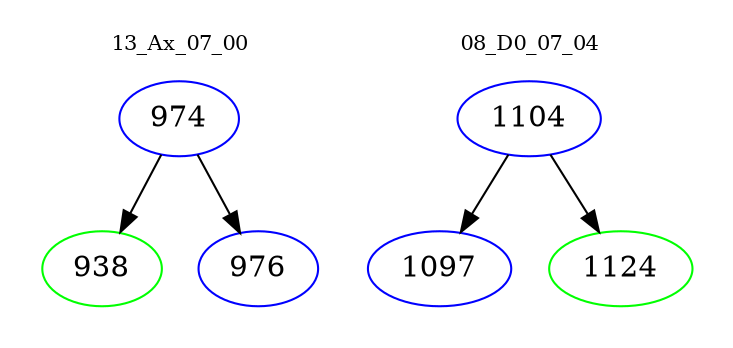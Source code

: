 digraph{
subgraph cluster_0 {
color = white
label = "13_Ax_07_00";
fontsize=10;
T0_974 [label="974", color="blue"]
T0_974 -> T0_938 [color="black"]
T0_938 [label="938", color="green"]
T0_974 -> T0_976 [color="black"]
T0_976 [label="976", color="blue"]
}
subgraph cluster_1 {
color = white
label = "08_D0_07_04";
fontsize=10;
T1_1104 [label="1104", color="blue"]
T1_1104 -> T1_1097 [color="black"]
T1_1097 [label="1097", color="blue"]
T1_1104 -> T1_1124 [color="black"]
T1_1124 [label="1124", color="green"]
}
}
